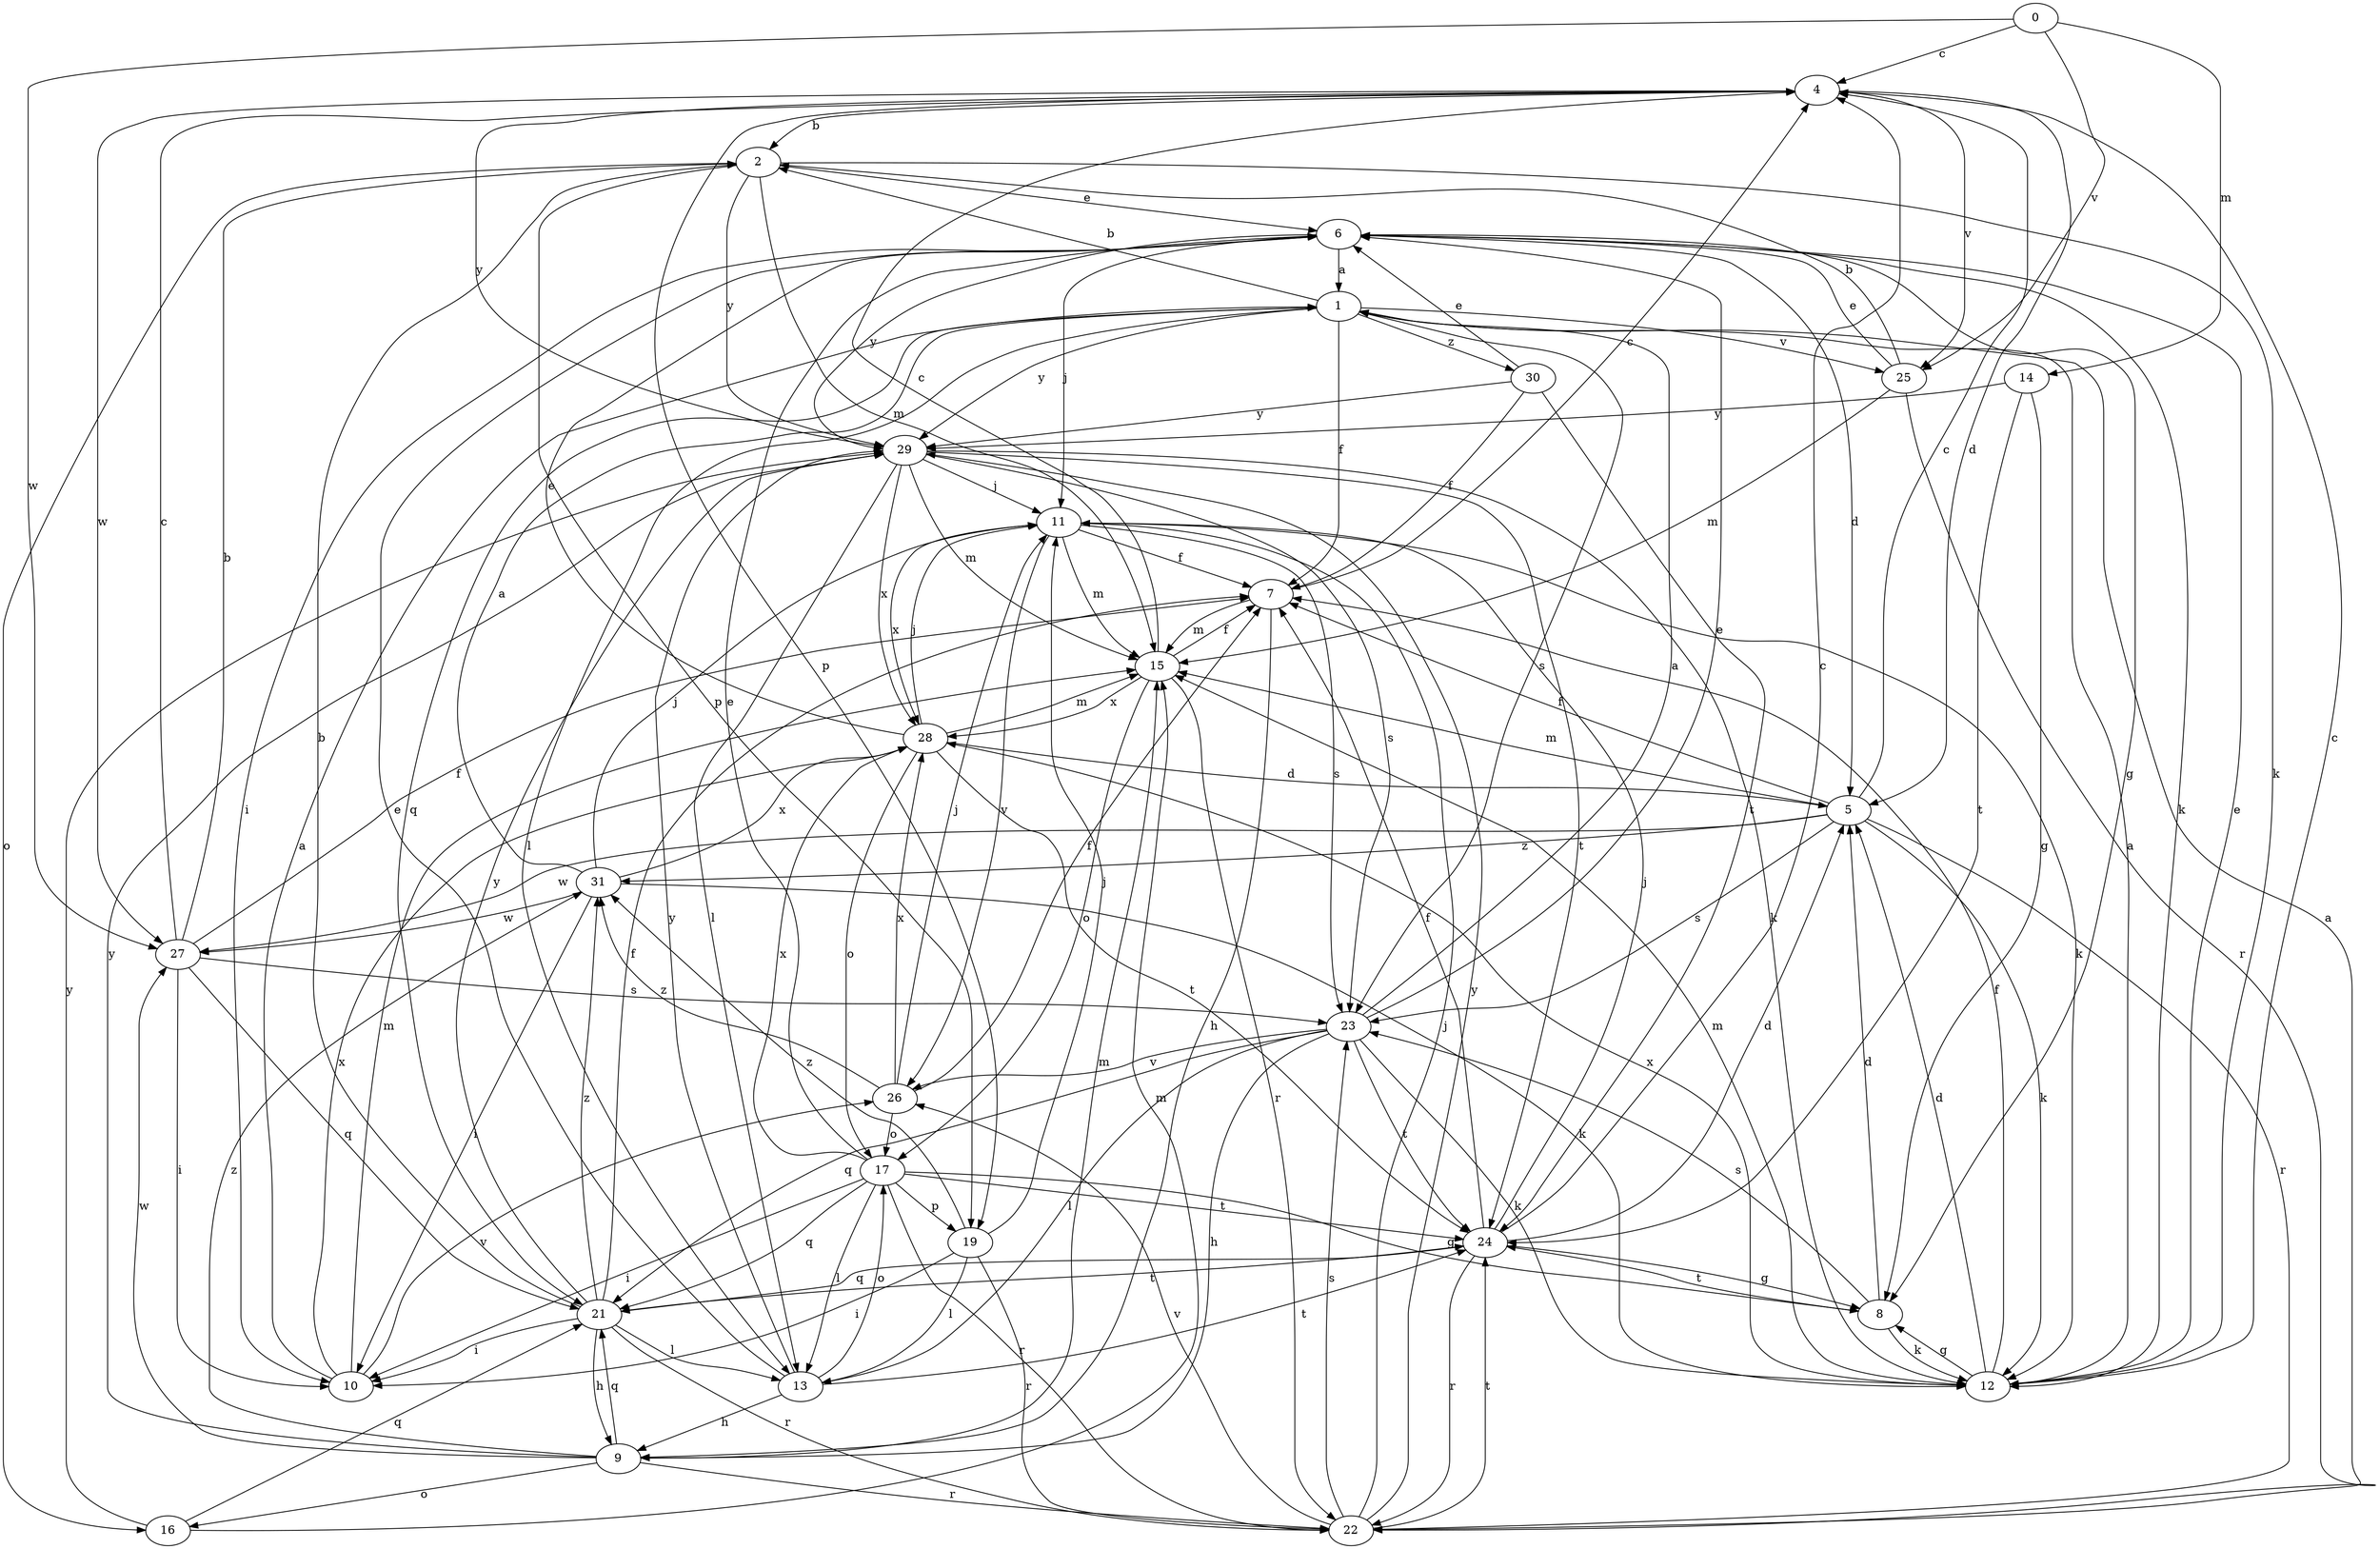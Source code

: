 strict digraph  {
0;
1;
2;
4;
5;
6;
7;
8;
9;
10;
11;
12;
13;
14;
15;
16;
17;
19;
21;
22;
23;
24;
25;
26;
27;
28;
29;
30;
31;
0 -> 4  [label=c];
0 -> 14  [label=m];
0 -> 25  [label=v];
0 -> 27  [label=w];
1 -> 2  [label=b];
1 -> 7  [label=f];
1 -> 13  [label=l];
1 -> 21  [label=q];
1 -> 23  [label=s];
1 -> 25  [label=v];
1 -> 29  [label=y];
1 -> 30  [label=z];
2 -> 6  [label=e];
2 -> 12  [label=k];
2 -> 15  [label=m];
2 -> 16  [label=o];
2 -> 19  [label=p];
2 -> 29  [label=y];
4 -> 2  [label=b];
4 -> 5  [label=d];
4 -> 19  [label=p];
4 -> 25  [label=v];
4 -> 27  [label=w];
4 -> 29  [label=y];
5 -> 4  [label=c];
5 -> 7  [label=f];
5 -> 12  [label=k];
5 -> 15  [label=m];
5 -> 22  [label=r];
5 -> 23  [label=s];
5 -> 27  [label=w];
5 -> 31  [label=z];
6 -> 1  [label=a];
6 -> 5  [label=d];
6 -> 8  [label=g];
6 -> 10  [label=i];
6 -> 11  [label=j];
6 -> 12  [label=k];
6 -> 29  [label=y];
7 -> 4  [label=c];
7 -> 9  [label=h];
7 -> 15  [label=m];
8 -> 5  [label=d];
8 -> 12  [label=k];
8 -> 23  [label=s];
8 -> 24  [label=t];
9 -> 15  [label=m];
9 -> 16  [label=o];
9 -> 21  [label=q];
9 -> 22  [label=r];
9 -> 27  [label=w];
9 -> 29  [label=y];
9 -> 31  [label=z];
10 -> 1  [label=a];
10 -> 15  [label=m];
10 -> 26  [label=v];
10 -> 28  [label=x];
11 -> 7  [label=f];
11 -> 12  [label=k];
11 -> 15  [label=m];
11 -> 23  [label=s];
11 -> 26  [label=v];
11 -> 28  [label=x];
12 -> 1  [label=a];
12 -> 4  [label=c];
12 -> 5  [label=d];
12 -> 6  [label=e];
12 -> 7  [label=f];
12 -> 8  [label=g];
12 -> 15  [label=m];
12 -> 28  [label=x];
13 -> 6  [label=e];
13 -> 9  [label=h];
13 -> 17  [label=o];
13 -> 24  [label=t];
13 -> 29  [label=y];
14 -> 8  [label=g];
14 -> 24  [label=t];
14 -> 29  [label=y];
15 -> 4  [label=c];
15 -> 7  [label=f];
15 -> 17  [label=o];
15 -> 22  [label=r];
15 -> 28  [label=x];
16 -> 15  [label=m];
16 -> 21  [label=q];
16 -> 29  [label=y];
17 -> 6  [label=e];
17 -> 8  [label=g];
17 -> 10  [label=i];
17 -> 13  [label=l];
17 -> 19  [label=p];
17 -> 21  [label=q];
17 -> 22  [label=r];
17 -> 24  [label=t];
17 -> 28  [label=x];
19 -> 10  [label=i];
19 -> 11  [label=j];
19 -> 13  [label=l];
19 -> 22  [label=r];
19 -> 31  [label=z];
21 -> 2  [label=b];
21 -> 7  [label=f];
21 -> 9  [label=h];
21 -> 10  [label=i];
21 -> 13  [label=l];
21 -> 22  [label=r];
21 -> 24  [label=t];
21 -> 29  [label=y];
21 -> 31  [label=z];
22 -> 1  [label=a];
22 -> 11  [label=j];
22 -> 23  [label=s];
22 -> 24  [label=t];
22 -> 26  [label=v];
22 -> 29  [label=y];
23 -> 1  [label=a];
23 -> 6  [label=e];
23 -> 9  [label=h];
23 -> 12  [label=k];
23 -> 13  [label=l];
23 -> 21  [label=q];
23 -> 24  [label=t];
23 -> 26  [label=v];
24 -> 4  [label=c];
24 -> 5  [label=d];
24 -> 7  [label=f];
24 -> 8  [label=g];
24 -> 11  [label=j];
24 -> 21  [label=q];
24 -> 22  [label=r];
25 -> 2  [label=b];
25 -> 6  [label=e];
25 -> 15  [label=m];
25 -> 22  [label=r];
26 -> 7  [label=f];
26 -> 11  [label=j];
26 -> 17  [label=o];
26 -> 28  [label=x];
26 -> 31  [label=z];
27 -> 2  [label=b];
27 -> 4  [label=c];
27 -> 7  [label=f];
27 -> 10  [label=i];
27 -> 21  [label=q];
27 -> 23  [label=s];
28 -> 5  [label=d];
28 -> 6  [label=e];
28 -> 11  [label=j];
28 -> 15  [label=m];
28 -> 17  [label=o];
28 -> 24  [label=t];
29 -> 11  [label=j];
29 -> 12  [label=k];
29 -> 13  [label=l];
29 -> 15  [label=m];
29 -> 23  [label=s];
29 -> 24  [label=t];
29 -> 28  [label=x];
30 -> 6  [label=e];
30 -> 7  [label=f];
30 -> 24  [label=t];
30 -> 29  [label=y];
31 -> 1  [label=a];
31 -> 10  [label=i];
31 -> 11  [label=j];
31 -> 12  [label=k];
31 -> 27  [label=w];
31 -> 28  [label=x];
}
